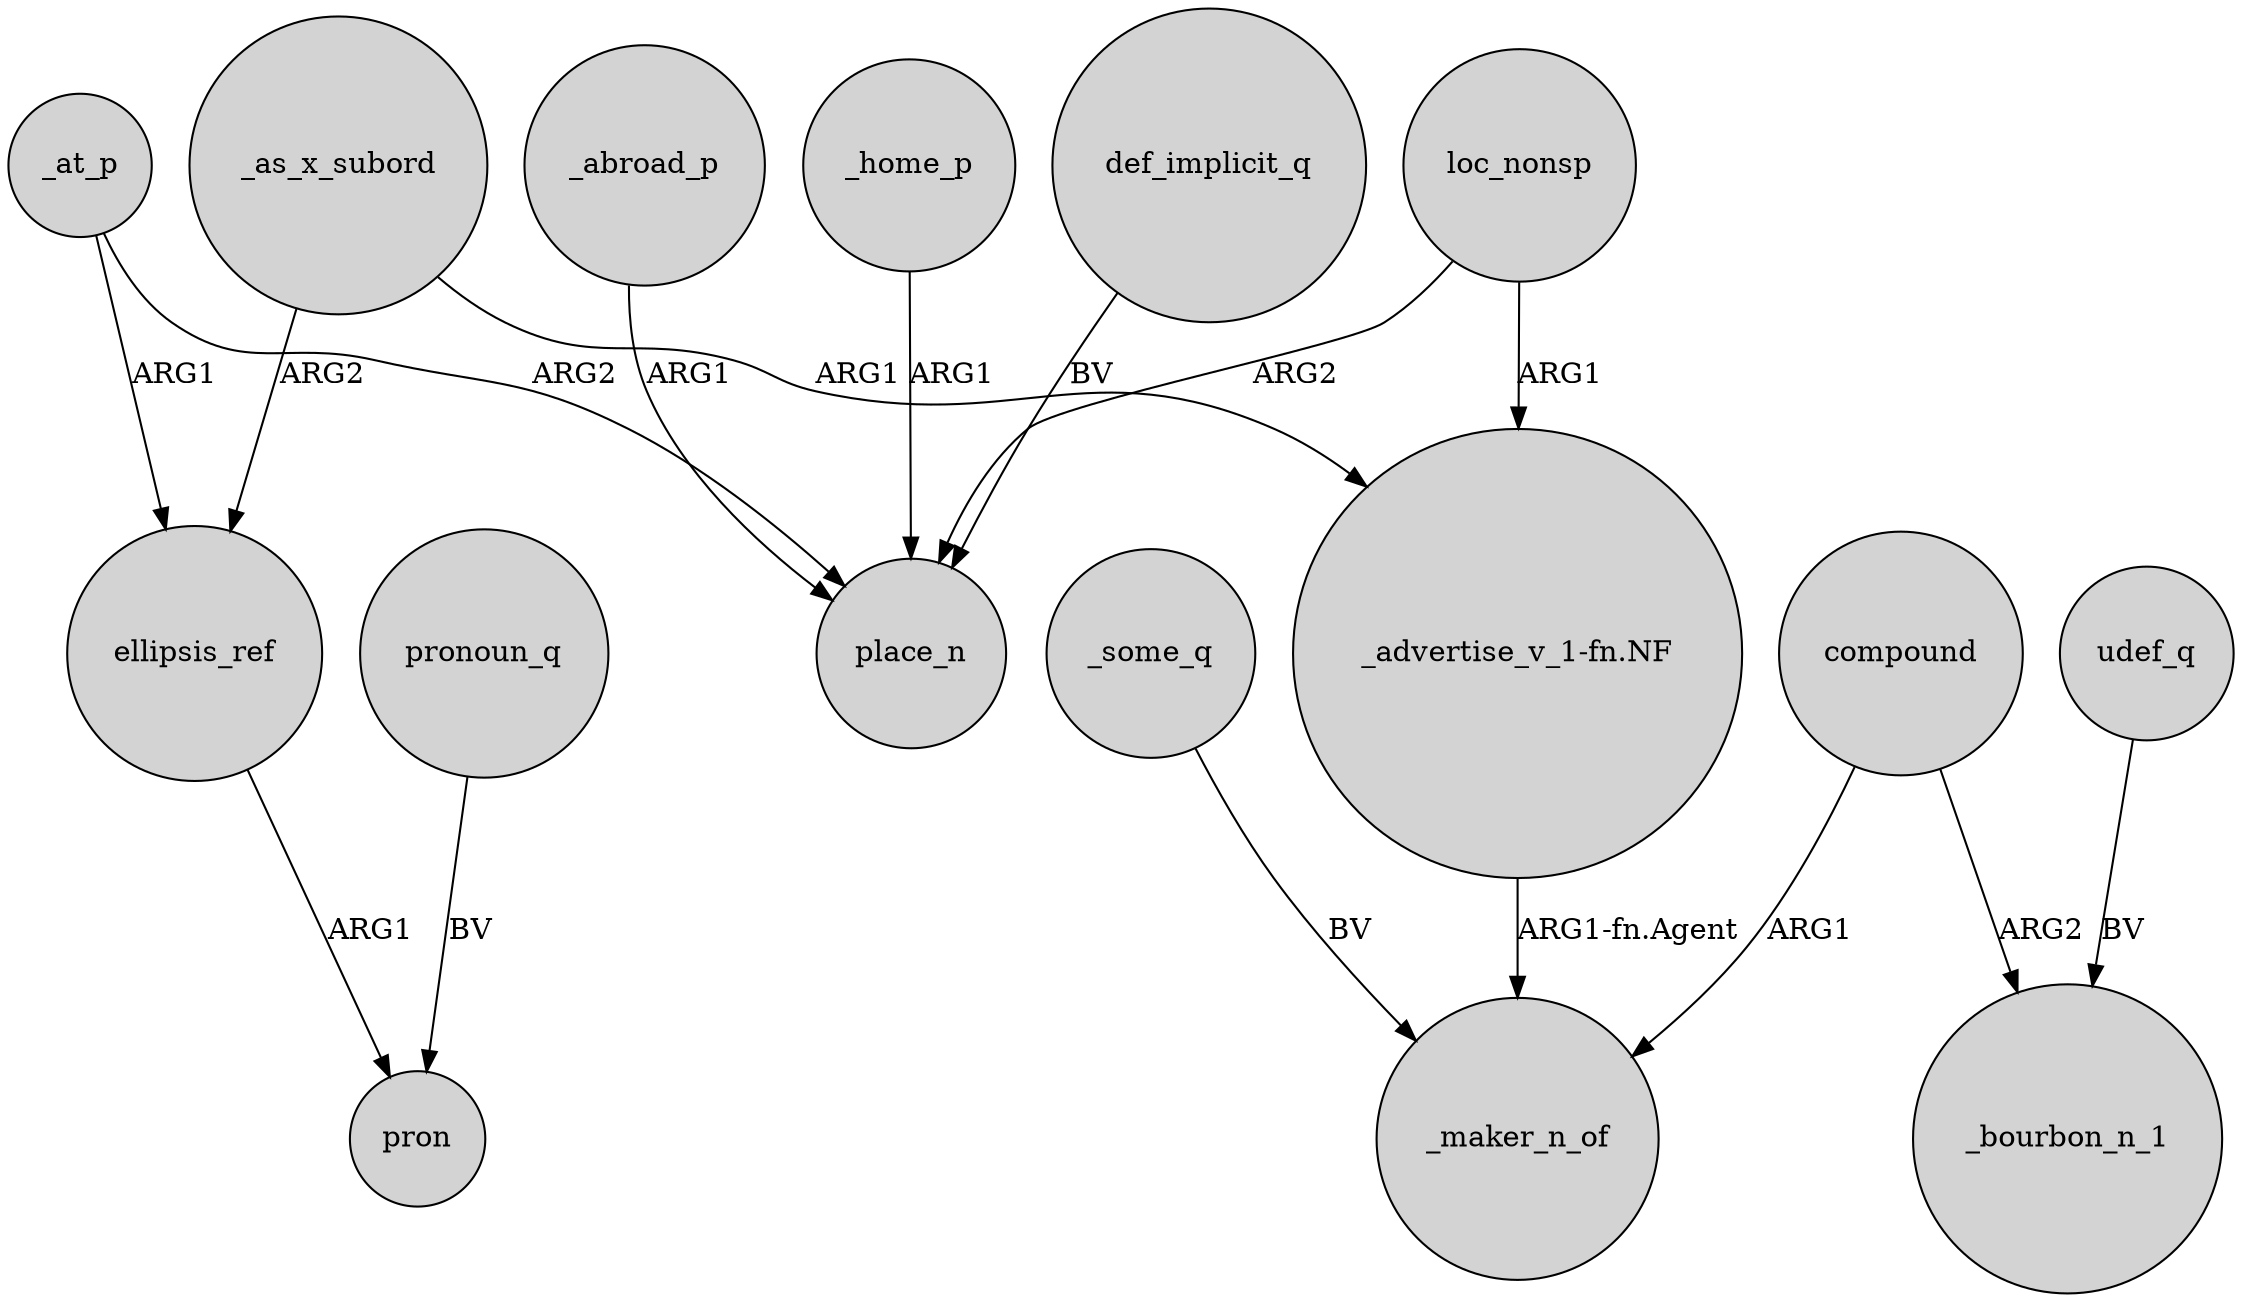 digraph {
	node [shape=circle style=filled]
	_at_p -> place_n [label=ARG2]
	ellipsis_ref -> pron [label=ARG1]
	compound -> _bourbon_n_1 [label=ARG2]
	compound -> _maker_n_of [label=ARG1]
	loc_nonsp -> place_n [label=ARG2]
	_some_q -> _maker_n_of [label=BV]
	_as_x_subord -> ellipsis_ref [label=ARG2]
	def_implicit_q -> place_n [label=BV]
	udef_q -> _bourbon_n_1 [label=BV]
	loc_nonsp -> "_advertise_v_1-fn.NF" [label=ARG1]
	"_advertise_v_1-fn.NF" -> _maker_n_of [label="ARG1-fn.Agent"]
	_abroad_p -> place_n [label=ARG1]
	_at_p -> ellipsis_ref [label=ARG1]
	_as_x_subord -> "_advertise_v_1-fn.NF" [label=ARG1]
	_home_p -> place_n [label=ARG1]
	pronoun_q -> pron [label=BV]
}
